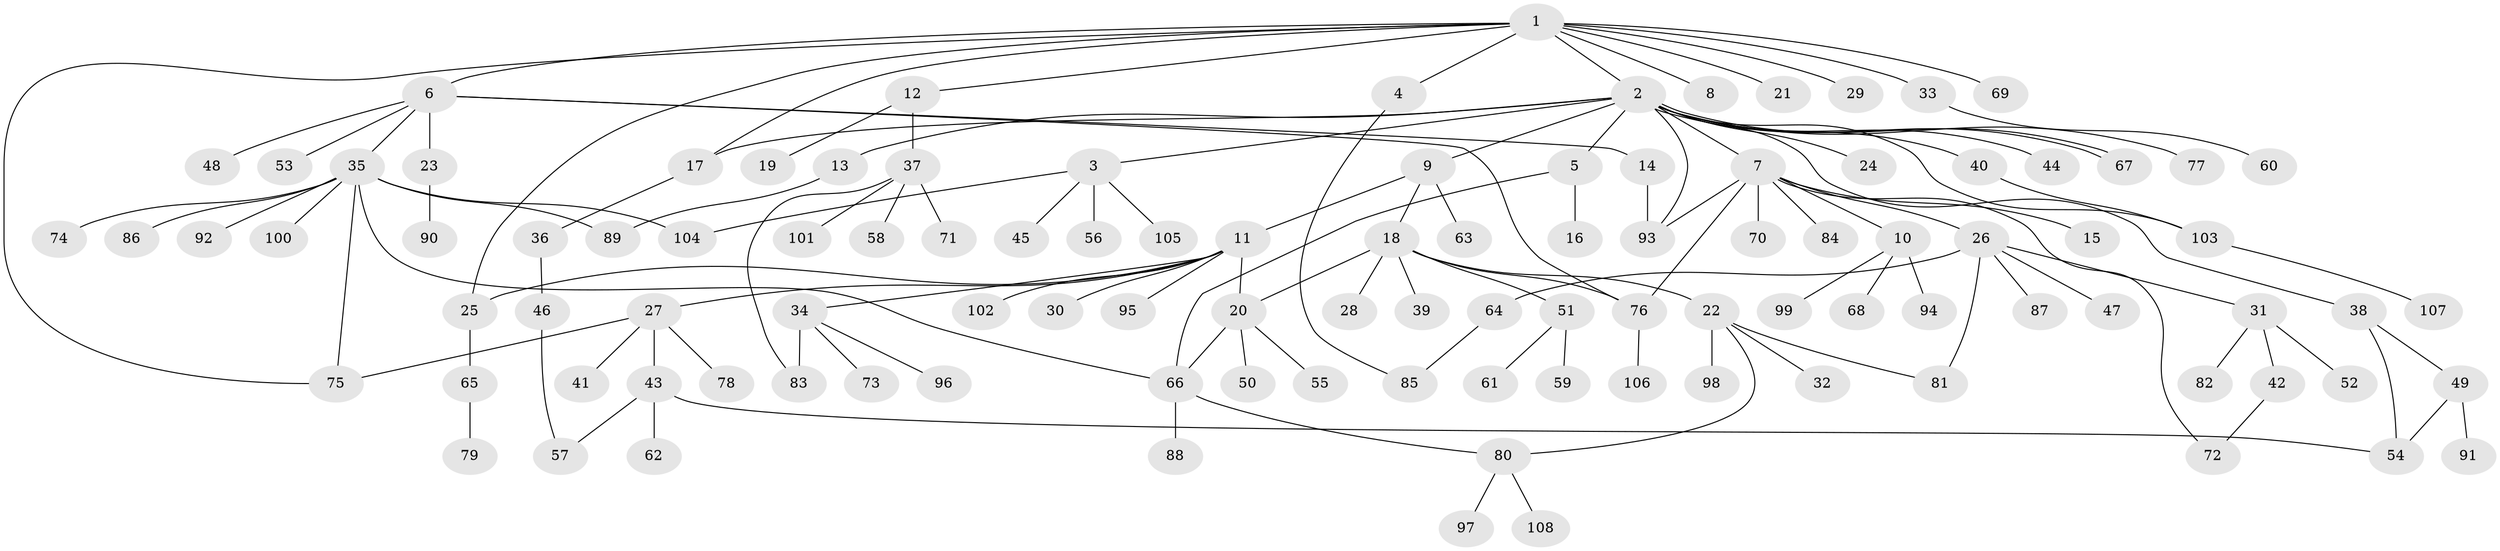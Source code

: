 // coarse degree distribution, {12: 0.0125, 14: 0.025, 4: 0.0875, 2: 0.175, 9: 0.0125, 1: 0.5375, 3: 0.1, 7: 0.0125, 10: 0.0125, 6: 0.0125, 5: 0.0125}
// Generated by graph-tools (version 1.1) at 2025/51/02/27/25 19:51:59]
// undirected, 108 vertices, 130 edges
graph export_dot {
graph [start="1"]
  node [color=gray90,style=filled];
  1;
  2;
  3;
  4;
  5;
  6;
  7;
  8;
  9;
  10;
  11;
  12;
  13;
  14;
  15;
  16;
  17;
  18;
  19;
  20;
  21;
  22;
  23;
  24;
  25;
  26;
  27;
  28;
  29;
  30;
  31;
  32;
  33;
  34;
  35;
  36;
  37;
  38;
  39;
  40;
  41;
  42;
  43;
  44;
  45;
  46;
  47;
  48;
  49;
  50;
  51;
  52;
  53;
  54;
  55;
  56;
  57;
  58;
  59;
  60;
  61;
  62;
  63;
  64;
  65;
  66;
  67;
  68;
  69;
  70;
  71;
  72;
  73;
  74;
  75;
  76;
  77;
  78;
  79;
  80;
  81;
  82;
  83;
  84;
  85;
  86;
  87;
  88;
  89;
  90;
  91;
  92;
  93;
  94;
  95;
  96;
  97;
  98;
  99;
  100;
  101;
  102;
  103;
  104;
  105;
  106;
  107;
  108;
  1 -- 2;
  1 -- 4;
  1 -- 6;
  1 -- 8;
  1 -- 12;
  1 -- 17;
  1 -- 21;
  1 -- 25;
  1 -- 29;
  1 -- 33;
  1 -- 69;
  1 -- 75;
  2 -- 3;
  2 -- 5;
  2 -- 7;
  2 -- 9;
  2 -- 13;
  2 -- 17;
  2 -- 24;
  2 -- 38;
  2 -- 40;
  2 -- 44;
  2 -- 67;
  2 -- 67;
  2 -- 77;
  2 -- 93;
  2 -- 103;
  3 -- 45;
  3 -- 56;
  3 -- 104;
  3 -- 105;
  4 -- 85;
  5 -- 16;
  5 -- 66;
  6 -- 14;
  6 -- 23;
  6 -- 35;
  6 -- 48;
  6 -- 53;
  6 -- 76;
  7 -- 10;
  7 -- 15;
  7 -- 26;
  7 -- 70;
  7 -- 72;
  7 -- 76;
  7 -- 84;
  7 -- 93;
  9 -- 11;
  9 -- 18;
  9 -- 63;
  10 -- 68;
  10 -- 94;
  10 -- 99;
  11 -- 20;
  11 -- 25;
  11 -- 27;
  11 -- 30;
  11 -- 34;
  11 -- 95;
  11 -- 102;
  12 -- 19;
  12 -- 37;
  13 -- 89;
  14 -- 93;
  17 -- 36;
  18 -- 20;
  18 -- 22;
  18 -- 28;
  18 -- 39;
  18 -- 51;
  18 -- 76;
  20 -- 50;
  20 -- 55;
  20 -- 66;
  22 -- 32;
  22 -- 80;
  22 -- 81;
  22 -- 98;
  23 -- 90;
  25 -- 65;
  26 -- 31;
  26 -- 47;
  26 -- 64;
  26 -- 81;
  26 -- 87;
  27 -- 41;
  27 -- 43;
  27 -- 75;
  27 -- 78;
  31 -- 42;
  31 -- 52;
  31 -- 82;
  33 -- 60;
  34 -- 73;
  34 -- 83;
  34 -- 96;
  35 -- 66;
  35 -- 74;
  35 -- 75;
  35 -- 86;
  35 -- 89;
  35 -- 92;
  35 -- 100;
  35 -- 104;
  36 -- 46;
  37 -- 58;
  37 -- 71;
  37 -- 83;
  37 -- 101;
  38 -- 49;
  38 -- 54;
  40 -- 103;
  42 -- 72;
  43 -- 54;
  43 -- 57;
  43 -- 62;
  46 -- 57;
  49 -- 54;
  49 -- 91;
  51 -- 59;
  51 -- 61;
  64 -- 85;
  65 -- 79;
  66 -- 80;
  66 -- 88;
  76 -- 106;
  80 -- 97;
  80 -- 108;
  103 -- 107;
}
